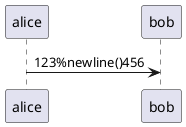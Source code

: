 {
  "sha1": "pk7hqidqmgq02cf6f0421psojq4f3lh",
  "insertion": {
    "when": "2024-11-18T15:41:29.456Z",
    "user": "plantuml@gmail.com"
  }
}
@startuml
alice -> bob : 123%newline()456
@enduml

